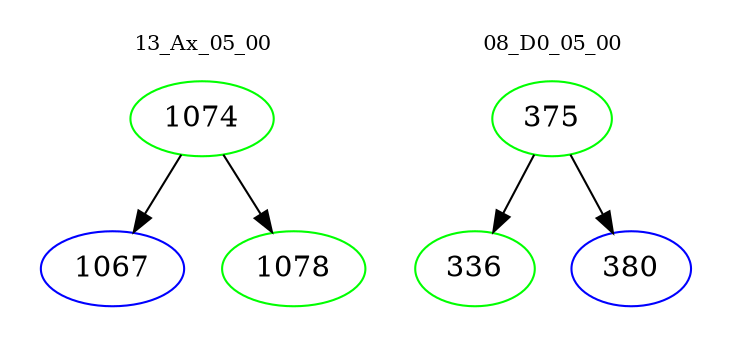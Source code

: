 digraph{
subgraph cluster_0 {
color = white
label = "13_Ax_05_00";
fontsize=10;
T0_1074 [label="1074", color="green"]
T0_1074 -> T0_1067 [color="black"]
T0_1067 [label="1067", color="blue"]
T0_1074 -> T0_1078 [color="black"]
T0_1078 [label="1078", color="green"]
}
subgraph cluster_1 {
color = white
label = "08_D0_05_00";
fontsize=10;
T1_375 [label="375", color="green"]
T1_375 -> T1_336 [color="black"]
T1_336 [label="336", color="green"]
T1_375 -> T1_380 [color="black"]
T1_380 [label="380", color="blue"]
}
}
